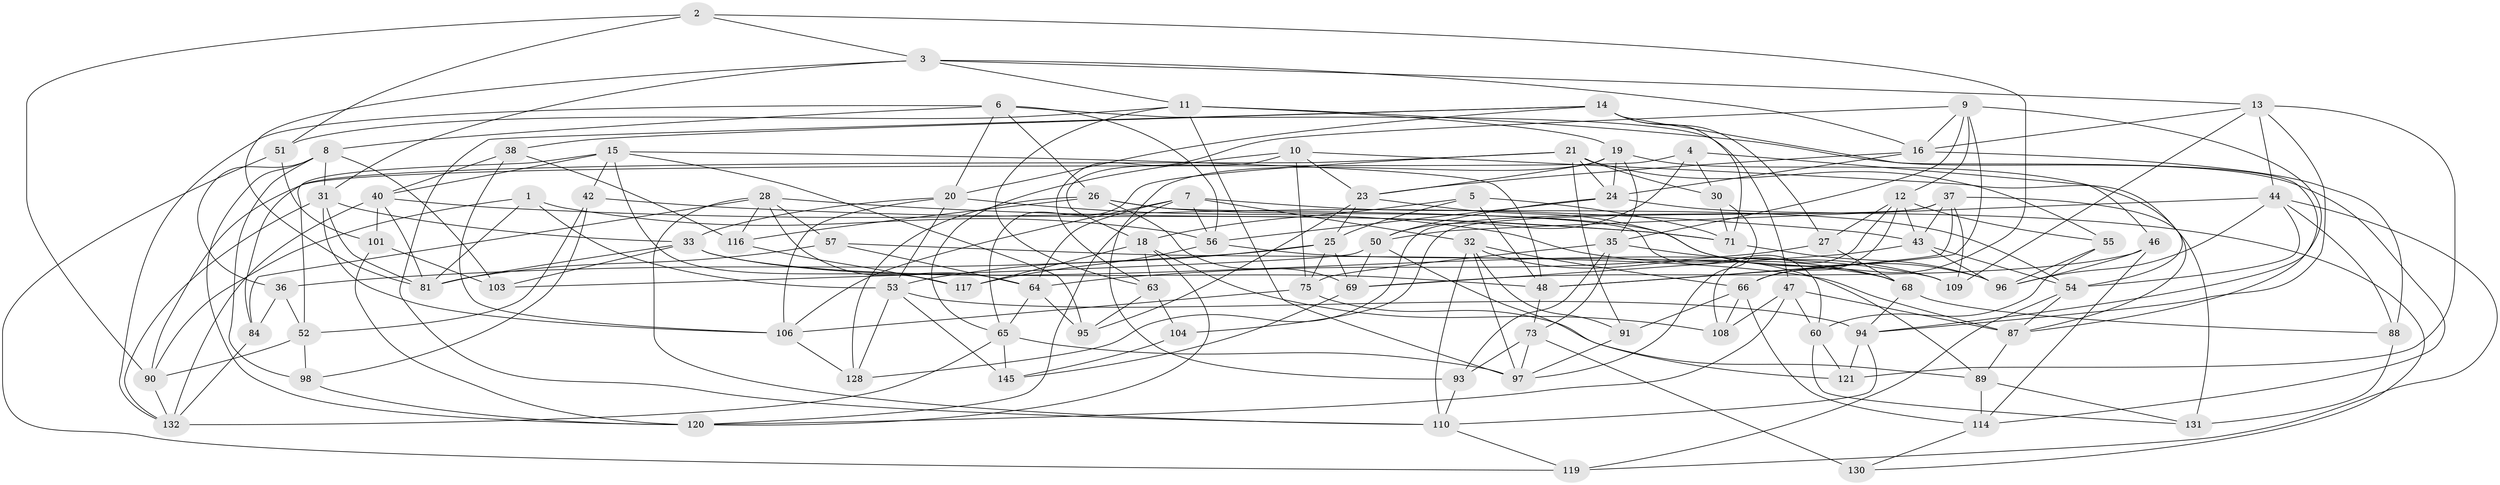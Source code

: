 // Generated by graph-tools (version 1.1) at 2025/52/02/27/25 19:52:33]
// undirected, 90 vertices, 232 edges
graph export_dot {
graph [start="1"]
  node [color=gray90,style=filled];
  1;
  2;
  3 [super="+74"];
  4;
  5;
  6 [super="+29"];
  7 [super="+41"];
  8 [super="+22"];
  9 [super="+17"];
  10 [super="+34"];
  11 [super="+105"];
  12 [super="+148"];
  13 [super="+59"];
  14 [super="+133"];
  15 [super="+45"];
  16 [super="+39"];
  18 [super="+82"];
  19 [super="+76"];
  20 [super="+140"];
  21 [super="+86"];
  23 [super="+144"];
  24 [super="+146"];
  25 [super="+58"];
  26 [super="+92"];
  27;
  28 [super="+61"];
  30;
  31 [super="+141"];
  32 [super="+70"];
  33 [super="+147"];
  35 [super="+102"];
  36;
  37 [super="+115"];
  38;
  40 [super="+49"];
  42;
  43 [super="+79"];
  44 [super="+142"];
  46;
  47 [super="+77"];
  48 [super="+67"];
  50 [super="+80"];
  51;
  52 [super="+118"];
  53 [super="+78"];
  54 [super="+72"];
  55;
  56 [super="+100"];
  57;
  60 [super="+62"];
  63 [super="+129"];
  64 [super="+127"];
  65 [super="+113"];
  66 [super="+85"];
  68 [super="+99"];
  69 [super="+126"];
  71 [super="+139"];
  73 [super="+107"];
  75 [super="+83"];
  81 [super="+137"];
  84;
  87 [super="+125"];
  88;
  89 [super="+111"];
  90 [super="+134"];
  91;
  93;
  94 [super="+135"];
  95;
  96 [super="+143"];
  97 [super="+112"];
  98;
  101;
  103;
  104;
  106 [super="+124"];
  108;
  109;
  110 [super="+122"];
  114 [super="+136"];
  116;
  117;
  119;
  120 [super="+123"];
  121;
  128;
  130;
  131;
  132 [super="+138"];
  145;
  1 -- 81;
  1 -- 90;
  1 -- 56;
  1 -- 53;
  2 -- 51;
  2 -- 3;
  2 -- 90;
  2 -- 66;
  3 -- 13;
  3 -- 31;
  3 -- 16;
  3 -- 11;
  3 -- 81;
  4 -- 90;
  4 -- 46;
  4 -- 30;
  4 -- 50;
  5 -- 48;
  5 -- 25;
  5 -- 18;
  5 -- 71;
  6 -- 8;
  6 -- 132;
  6 -- 56;
  6 -- 26;
  6 -- 47;
  6 -- 20;
  7 -- 106;
  7 -- 32;
  7 -- 56;
  7 -- 54;
  7 -- 64;
  7 -- 120;
  8 -- 98;
  8 -- 31;
  8 -- 120;
  8 -- 36;
  8 -- 103;
  9 -- 12;
  9 -- 94;
  9 -- 35;
  9 -- 48;
  9 -- 63;
  9 -- 16;
  10 -- 87;
  10 -- 23;
  10 -- 75 [weight=2];
  10 -- 18;
  10 -- 65;
  11 -- 97;
  11 -- 19;
  11 -- 51;
  11 -- 63;
  11 -- 114;
  12 -- 55;
  12 -- 43;
  12 -- 66;
  12 -- 27;
  12 -- 108;
  13 -- 121;
  13 -- 16;
  13 -- 109;
  13 -- 44;
  13 -- 94;
  14 -- 38;
  14 -- 20;
  14 -- 87;
  14 -- 110;
  14 -- 27;
  14 -- 71;
  15 -- 52;
  15 -- 48;
  15 -- 40;
  15 -- 42;
  15 -- 117;
  15 -- 95;
  16 -- 23;
  16 -- 88;
  16 -- 24;
  18 -- 108;
  18 -- 117;
  18 -- 63;
  18 -- 120;
  19 -- 54;
  19 -- 93;
  19 -- 24;
  19 -- 23;
  19 -- 35;
  20 -- 53;
  20 -- 33;
  20 -- 106;
  20 -- 68;
  21 -- 55;
  21 -- 84;
  21 -- 65;
  21 -- 91;
  21 -- 30;
  21 -- 24;
  23 -- 68;
  23 -- 95;
  23 -- 25;
  24 -- 50;
  24 -- 130;
  24 -- 56;
  25 -- 53;
  25 -- 75;
  25 -- 36;
  25 -- 69;
  26 -- 96;
  26 -- 69;
  26 -- 128;
  26 -- 116;
  26 -- 60;
  27 -- 68;
  27 -- 64;
  28 -- 64;
  28 -- 84;
  28 -- 110;
  28 -- 116;
  28 -- 57;
  28 -- 71;
  30 -- 97;
  30 -- 71;
  31 -- 33;
  31 -- 106;
  31 -- 132;
  31 -- 81;
  32 -- 110;
  32 -- 89;
  32 -- 97;
  32 -- 66;
  32 -- 91;
  33 -- 81;
  33 -- 103;
  33 -- 48;
  33 -- 109;
  35 -- 75;
  35 -- 93;
  35 -- 109;
  35 -- 73;
  36 -- 84;
  36 -- 52;
  37 -- 128;
  37 -- 43;
  37 -- 131;
  37 -- 104;
  37 -- 109;
  37 -- 48;
  38 -- 116;
  38 -- 106;
  38 -- 40;
  40 -- 101;
  40 -- 43;
  40 -- 132;
  40 -- 81;
  42 -- 98;
  42 -- 71;
  42 -- 52;
  43 -- 69;
  43 -- 54;
  43 -- 96;
  44 -- 119;
  44 -- 88;
  44 -- 50;
  44 -- 96;
  44 -- 54;
  46 -- 69;
  46 -- 114;
  46 -- 96;
  47 -- 108;
  47 -- 120;
  47 -- 87;
  47 -- 60 [weight=2];
  48 -- 73;
  50 -- 121;
  50 -- 69;
  50 -- 103;
  51 -- 101;
  51 -- 119;
  52 -- 98;
  52 -- 90 [weight=2];
  53 -- 128;
  53 -- 145;
  53 -- 94;
  54 -- 119;
  54 -- 87;
  55 -- 96;
  55 -- 60;
  56 -- 117;
  56 -- 68;
  57 -- 64;
  57 -- 87;
  57 -- 81;
  60 -- 121;
  60 -- 131;
  63 -- 104 [weight=2];
  63 -- 95;
  64 -- 95;
  64 -- 65;
  65 -- 145;
  65 -- 97;
  65 -- 132;
  66 -- 91;
  66 -- 108;
  66 -- 114;
  68 -- 88;
  68 -- 94;
  69 -- 145;
  71 -- 96;
  73 -- 130 [weight=2];
  73 -- 93;
  73 -- 97;
  75 -- 89;
  75 -- 106;
  84 -- 132;
  87 -- 89;
  88 -- 131;
  89 -- 114 [weight=2];
  89 -- 131;
  90 -- 132;
  91 -- 97;
  93 -- 110;
  94 -- 121;
  94 -- 110;
  98 -- 120;
  101 -- 103;
  101 -- 120;
  104 -- 145;
  106 -- 128;
  110 -- 119;
  114 -- 130;
  116 -- 117;
}

